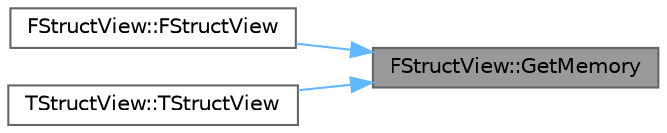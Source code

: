 digraph "FStructView::GetMemory"
{
 // INTERACTIVE_SVG=YES
 // LATEX_PDF_SIZE
  bgcolor="transparent";
  edge [fontname=Helvetica,fontsize=10,labelfontname=Helvetica,labelfontsize=10];
  node [fontname=Helvetica,fontsize=10,shape=box,height=0.2,width=0.4];
  rankdir="RL";
  Node1 [id="Node000001",label="FStructView::GetMemory",height=0.2,width=0.4,color="gray40", fillcolor="grey60", style="filled", fontcolor="black",tooltip="Returns pointer to struct memory."];
  Node1 -> Node2 [id="edge1_Node000001_Node000002",dir="back",color="steelblue1",style="solid",tooltip=" "];
  Node2 [id="Node000002",label="FStructView::FStructView",height=0.2,width=0.4,color="grey40", fillcolor="white", style="filled",URL="$d8/d94/structFStructView.html#a0bfbf81d4a8efa10caa31c4fdc7dd3a7",tooltip=" "];
  Node1 -> Node3 [id="edge2_Node000001_Node000003",dir="back",color="steelblue1",style="solid",tooltip=" "];
  Node3 [id="Node000003",label="TStructView::TStructView",height=0.2,width=0.4,color="grey40", fillcolor="white", style="filled",URL="$de/d10/structTStructView.html#addae62ca169713b3308ad2c1541fabe6",tooltip=" "];
}
